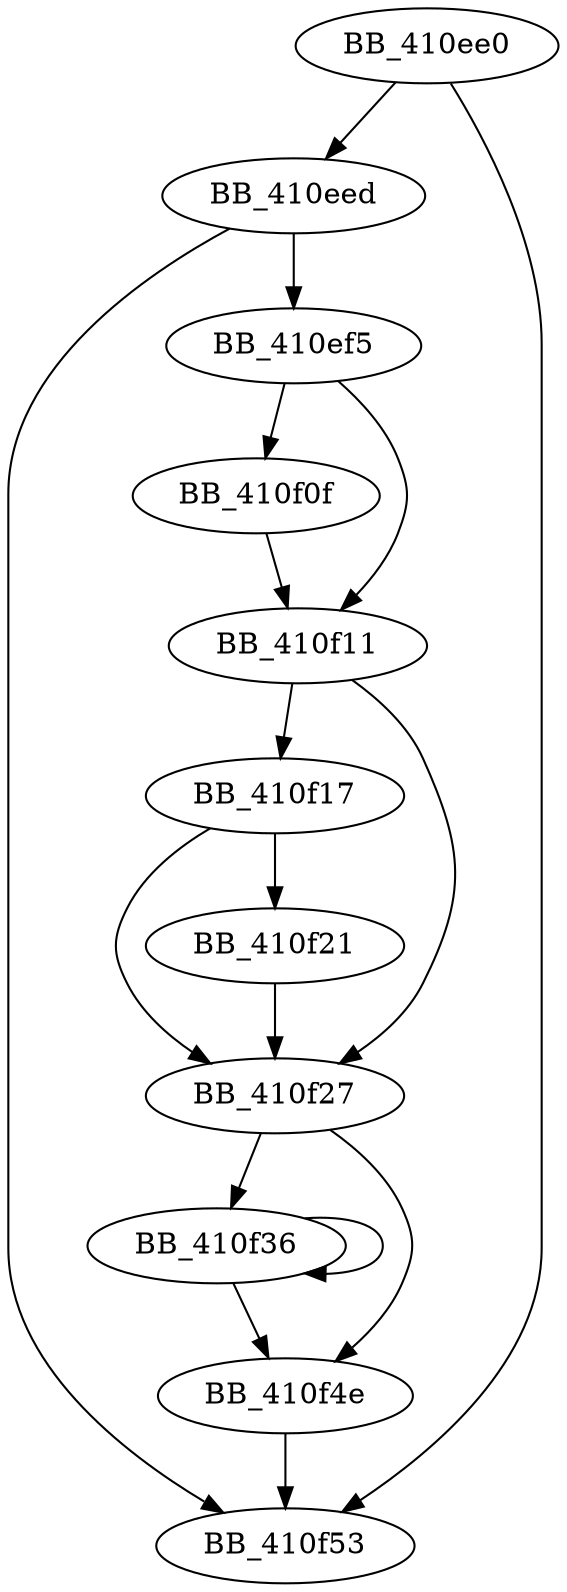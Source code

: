 DiGraph sub_410EE0{
BB_410ee0->BB_410eed
BB_410ee0->BB_410f53
BB_410eed->BB_410ef5
BB_410eed->BB_410f53
BB_410ef5->BB_410f0f
BB_410ef5->BB_410f11
BB_410f0f->BB_410f11
BB_410f11->BB_410f17
BB_410f11->BB_410f27
BB_410f17->BB_410f21
BB_410f17->BB_410f27
BB_410f21->BB_410f27
BB_410f27->BB_410f36
BB_410f27->BB_410f4e
BB_410f36->BB_410f36
BB_410f36->BB_410f4e
BB_410f4e->BB_410f53
}
